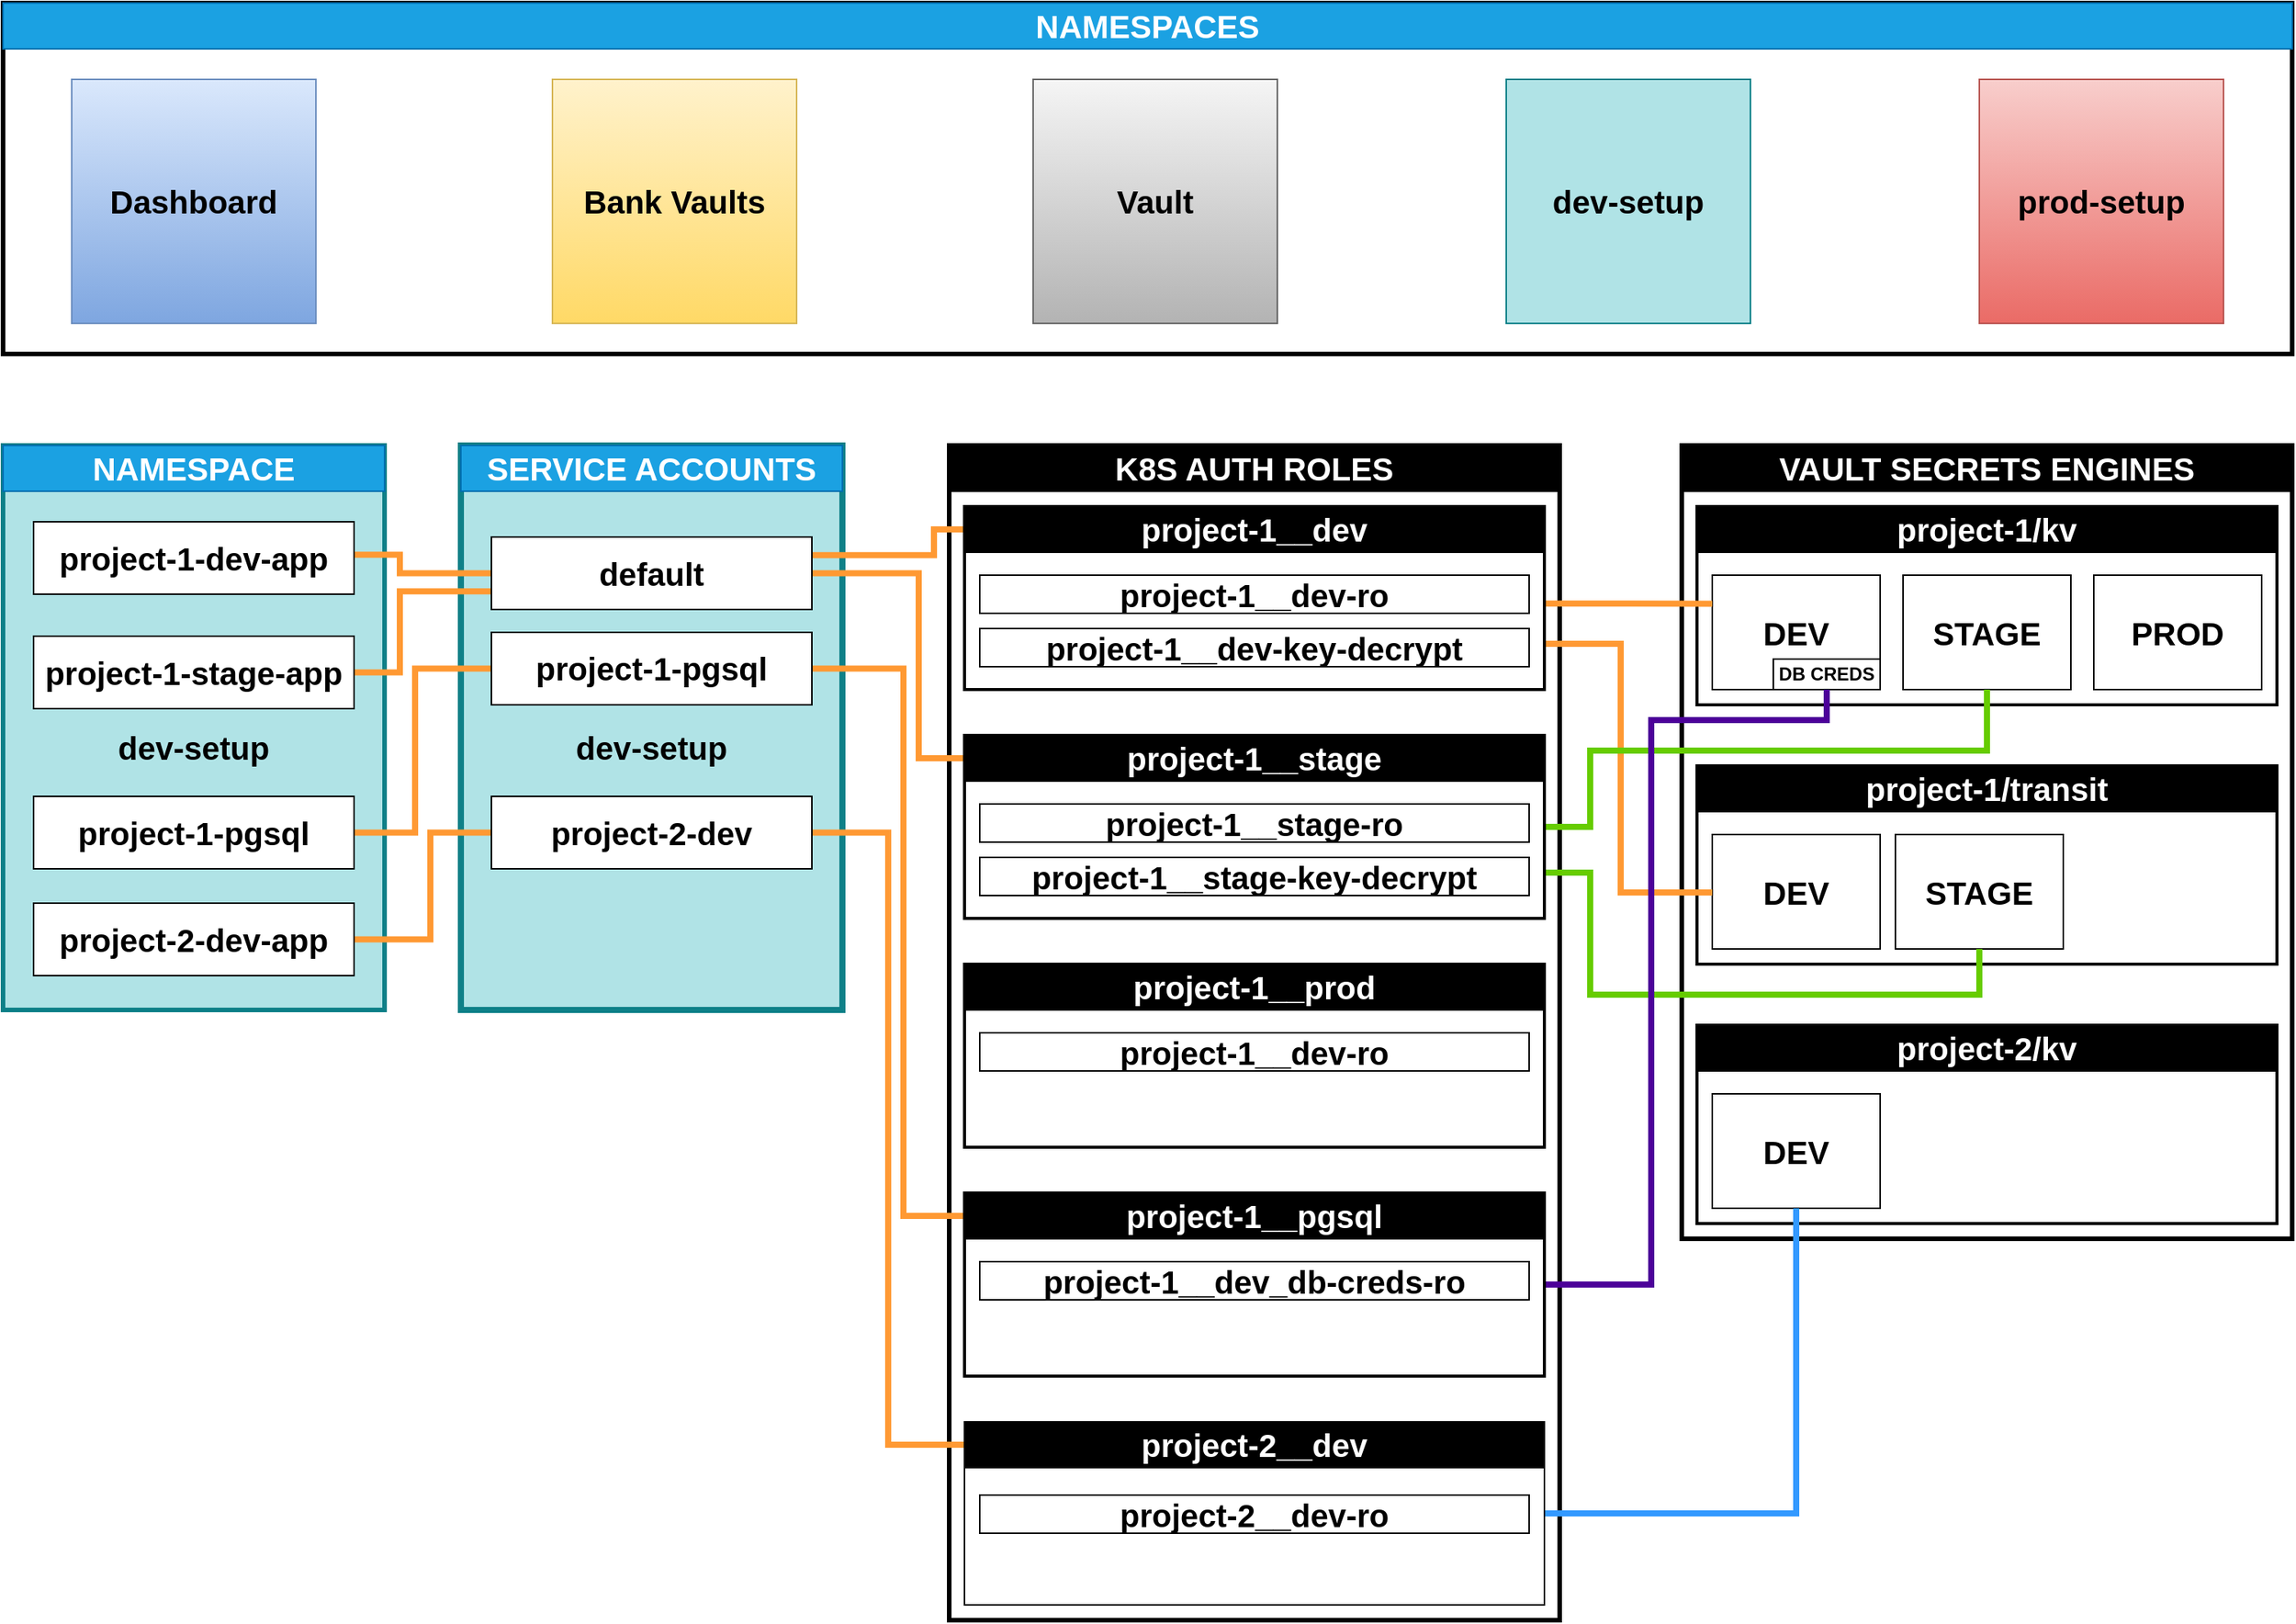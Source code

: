<mxfile version="14.6.13" type="device"><diagram id="BAF_-7gqzAUOzykMEZvE" name="Page-1"><mxGraphModel dx="2881" dy="2266" grid="1" gridSize="10" guides="1" tooltips="1" connect="1" arrows="1" fold="1" page="1" pageScale="1" pageWidth="850" pageHeight="1100" math="0" shadow="0"><root><mxCell id="0"/><mxCell id="1" parent="0"/><mxCell id="eI4nsN-iS0UbOhHZ_C9s-115" value="&lt;b&gt;&lt;br&gt;dev-setup&lt;/b&gt;" style="rounded=0;whiteSpace=wrap;html=1;fontSize=21;strokeWidth=4;fillColor=#b0e3e6;strokeColor=#0e8088;" vertex="1" parent="1"><mxGeometry x="120" y="280" width="250" height="370" as="geometry"/></mxCell><mxCell id="eI4nsN-iS0UbOhHZ_C9s-113" value="&lt;b&gt;&lt;br&gt;dev-setup&lt;/b&gt;" style="rounded=0;whiteSpace=wrap;html=1;fontSize=21;strokeWidth=3;fillColor=#b0e3e6;strokeColor=#0e8088;" vertex="1" parent="1"><mxGeometry x="-180" y="280" width="250" height="370" as="geometry"/></mxCell><mxCell id="eI4nsN-iS0UbOhHZ_C9s-38" value="" style="rounded=0;whiteSpace=wrap;html=1;strokeWidth=3;" vertex="1" parent="1"><mxGeometry x="-180" y="-10" width="1500" height="230" as="geometry"/></mxCell><mxCell id="eI4nsN-iS0UbOhHZ_C9s-2" value="Bank Vaults" style="whiteSpace=wrap;html=1;aspect=fixed;fontStyle=1;fontSize=21;gradientColor=#ffd966;fillColor=#fff2cc;strokeColor=#d6b656;" vertex="1" parent="1"><mxGeometry x="180" y="40" width="160" height="160" as="geometry"/></mxCell><mxCell id="eI4nsN-iS0UbOhHZ_C9s-3" value="Vault" style="whiteSpace=wrap;html=1;aspect=fixed;fontStyle=1;fontSize=21;gradientColor=#b3b3b3;fillColor=#f5f5f5;strokeColor=#666666;" vertex="1" parent="1"><mxGeometry x="495" y="40" width="160" height="160" as="geometry"/></mxCell><mxCell id="eI4nsN-iS0UbOhHZ_C9s-4" value="dev-setup" style="whiteSpace=wrap;html=1;aspect=fixed;fontStyle=1;fontSize=21;fillColor=#b0e3e6;strokeColor=#0e8088;" vertex="1" parent="1"><mxGeometry x="805" y="40" width="160" height="160" as="geometry"/></mxCell><mxCell id="eI4nsN-iS0UbOhHZ_C9s-5" value="prod-setup" style="whiteSpace=wrap;html=1;aspect=fixed;fontStyle=1;fontSize=21;gradientColor=#ea6b66;fillColor=#f8cecc;strokeColor=#b85450;" vertex="1" parent="1"><mxGeometry x="1115" y="40" width="160" height="160" as="geometry"/></mxCell><mxCell id="eI4nsN-iS0UbOhHZ_C9s-20" value="Dashboard" style="whiteSpace=wrap;html=1;aspect=fixed;fontStyle=1;fontSize=21;gradientColor=#7ea6e0;fillColor=#dae8fc;strokeColor=#6c8ebf;" vertex="1" parent="1"><mxGeometry x="-135" y="40" width="160" height="160" as="geometry"/></mxCell><mxCell id="eI4nsN-iS0UbOhHZ_C9s-24" value="SERVICE ACCOUNTS" style="rounded=0;whiteSpace=wrap;html=1;fontStyle=1;fontSize=21;fillColor=#1ba1e2;fontColor=#ffffff;strokeColor=#006EAF;" vertex="1" parent="1"><mxGeometry x="120" y="280" width="250" height="30" as="geometry"/></mxCell><mxCell id="eI4nsN-iS0UbOhHZ_C9s-39" value="NAMESPACES" style="rounded=0;whiteSpace=wrap;html=1;fontStyle=1;fontSize=21;fontColor=#ffffff;fillColor=#1ba1e2;strokeColor=#006EAF;" vertex="1" parent="1"><mxGeometry x="-180" y="-10" width="1500" height="30" as="geometry"/></mxCell><mxCell id="eI4nsN-iS0UbOhHZ_C9s-40" value="" style="rounded=0;whiteSpace=wrap;html=1;strokeWidth=3;" vertex="1" parent="1"><mxGeometry x="920" y="280" width="400" height="520" as="geometry"/></mxCell><mxCell id="eI4nsN-iS0UbOhHZ_C9s-41" value="VAULT SECRETS ENGINES" style="rounded=0;whiteSpace=wrap;html=1;fillColor=#000000;fontColor=#FFFFFF;fontStyle=1;fontSize=21;" vertex="1" parent="1"><mxGeometry x="920" y="280" width="400" height="30" as="geometry"/></mxCell><mxCell id="eI4nsN-iS0UbOhHZ_C9s-42" value="" style="rounded=0;whiteSpace=wrap;html=1;strokeWidth=2;" vertex="1" parent="1"><mxGeometry x="930" y="320" width="380" height="130" as="geometry"/></mxCell><mxCell id="eI4nsN-iS0UbOhHZ_C9s-43" value="project-1/kv" style="rounded=0;whiteSpace=wrap;html=1;fontStyle=1;fontSize=21;fontColor=#FFFFFF;fillColor=#000000;" vertex="1" parent="1"><mxGeometry x="930" y="320" width="380" height="30" as="geometry"/></mxCell><mxCell id="eI4nsN-iS0UbOhHZ_C9s-44" value="DEV" style="rounded=0;whiteSpace=wrap;html=1;fontStyle=1;fontSize=21;" vertex="1" parent="1"><mxGeometry x="940" y="365" width="110" height="75" as="geometry"/></mxCell><mxCell id="eI4nsN-iS0UbOhHZ_C9s-45" value="STAGE" style="rounded=0;whiteSpace=wrap;html=1;fontStyle=1;fontSize=21;" vertex="1" parent="1"><mxGeometry x="1065" y="365" width="110" height="75" as="geometry"/></mxCell><mxCell id="eI4nsN-iS0UbOhHZ_C9s-46" value="PROD" style="rounded=0;whiteSpace=wrap;html=1;fontStyle=1;fontSize=21;" vertex="1" parent="1"><mxGeometry x="1190" y="365" width="110" height="75" as="geometry"/></mxCell><mxCell id="eI4nsN-iS0UbOhHZ_C9s-47" value="" style="rounded=0;whiteSpace=wrap;html=1;strokeWidth=2;" vertex="1" parent="1"><mxGeometry x="930" y="660" width="380" height="130" as="geometry"/></mxCell><mxCell id="eI4nsN-iS0UbOhHZ_C9s-48" value="project-2/kv" style="rounded=0;whiteSpace=wrap;html=1;fillColor=#000000;fontStyle=1;fontSize=21;fontColor=#FFFFFF;" vertex="1" parent="1"><mxGeometry x="930" y="660" width="380" height="30" as="geometry"/></mxCell><mxCell id="eI4nsN-iS0UbOhHZ_C9s-49" value="DEV" style="rounded=0;whiteSpace=wrap;html=1;fontStyle=1;fontSize=21;" vertex="1" parent="1"><mxGeometry x="940" y="705" width="110" height="75" as="geometry"/></mxCell><mxCell id="eI4nsN-iS0UbOhHZ_C9s-59" value="" style="rounded=0;whiteSpace=wrap;html=1;strokeWidth=2;" vertex="1" parent="1"><mxGeometry x="930" y="490" width="380" height="130" as="geometry"/></mxCell><mxCell id="eI4nsN-iS0UbOhHZ_C9s-60" value="project-1/transit" style="rounded=0;whiteSpace=wrap;html=1;fontStyle=1;fillColor=#000000;fontColor=#FFFFFF;fontSize=21;" vertex="1" parent="1"><mxGeometry x="930" y="490" width="380" height="30" as="geometry"/></mxCell><mxCell id="eI4nsN-iS0UbOhHZ_C9s-61" value="DEV" style="rounded=0;whiteSpace=wrap;html=1;fontStyle=1;fontSize=21;" vertex="1" parent="1"><mxGeometry x="940" y="535" width="110" height="75" as="geometry"/></mxCell><mxCell id="eI4nsN-iS0UbOhHZ_C9s-62" value="STAGE" style="rounded=0;whiteSpace=wrap;html=1;fontStyle=1;fontSize=21;" vertex="1" parent="1"><mxGeometry x="1060" y="535" width="110" height="75" as="geometry"/></mxCell><mxCell id="eI4nsN-iS0UbOhHZ_C9s-68" value="DB CREDS" style="rounded=0;whiteSpace=wrap;html=1;fontStyle=1" vertex="1" parent="1"><mxGeometry x="980" y="420" width="70" height="20" as="geometry"/></mxCell><mxCell id="eI4nsN-iS0UbOhHZ_C9s-74" value="NAMESPACE" style="rounded=0;whiteSpace=wrap;html=1;fontSize=21;fontColor=#ffffff;fillColor=#1ba1e2;strokeColor=#006EAF;fontStyle=1" vertex="1" parent="1"><mxGeometry x="-180" y="280" width="250" height="30" as="geometry"/></mxCell><mxCell id="eI4nsN-iS0UbOhHZ_C9s-75" value="" style="rounded=0;whiteSpace=wrap;html=1;strokeWidth=3;" vertex="1" parent="1"><mxGeometry x="440" y="280" width="400" height="770" as="geometry"/></mxCell><mxCell id="eI4nsN-iS0UbOhHZ_C9s-76" value="K8S AUTH ROLES" style="rounded=0;whiteSpace=wrap;html=1;fillColor=#000000;fontColor=#FFFFFF;fontStyle=1;fontSize=21;" vertex="1" parent="1"><mxGeometry x="440" y="280" width="400" height="30" as="geometry"/></mxCell><mxCell id="eI4nsN-iS0UbOhHZ_C9s-129" style="edgeStyle=orthogonalEdgeStyle;rounded=0;orthogonalLoop=1;jettySize=auto;html=1;exitX=0;exitY=0.5;exitDx=0;exitDy=0;entryX=1;entryY=0.25;entryDx=0;entryDy=0;fontSize=21;fontColor=#FFFFFF;endArrow=none;endFill=0;strokeWidth=4;strokeColor=#FF9933;" edge="1" parent="1" source="eI4nsN-iS0UbOhHZ_C9s-78" target="eI4nsN-iS0UbOhHZ_C9s-117"><mxGeometry relative="1" as="geometry"><Array as="points"><mxPoint x="430" y="335"/><mxPoint x="430" y="352"/></Array></mxGeometry></mxCell><mxCell id="eI4nsN-iS0UbOhHZ_C9s-137" style="edgeStyle=orthogonalEdgeStyle;rounded=0;orthogonalLoop=1;jettySize=auto;html=1;exitX=0.999;exitY=0.53;exitDx=0;exitDy=0;entryX=0;entryY=0.25;entryDx=0;entryDy=0;fontSize=21;fontColor=#FFFFFF;endArrow=none;endFill=0;strokeColor=#FF9933;strokeWidth=4;exitPerimeter=0;" edge="1" parent="1" source="eI4nsN-iS0UbOhHZ_C9s-77" target="eI4nsN-iS0UbOhHZ_C9s-44"><mxGeometry relative="1" as="geometry"/></mxCell><mxCell id="eI4nsN-iS0UbOhHZ_C9s-138" style="edgeStyle=orthogonalEdgeStyle;rounded=0;orthogonalLoop=1;jettySize=auto;html=1;exitX=1;exitY=0.75;exitDx=0;exitDy=0;entryX=0;entryY=0.5;entryDx=0;entryDy=0;fontSize=21;fontColor=#FFFFFF;endArrow=none;endFill=0;strokeColor=#FF9933;strokeWidth=4;" edge="1" parent="1" source="eI4nsN-iS0UbOhHZ_C9s-77" target="eI4nsN-iS0UbOhHZ_C9s-61"><mxGeometry relative="1" as="geometry"><Array as="points"><mxPoint x="880" y="410"/><mxPoint x="880" y="573"/><mxPoint x="940" y="573"/></Array></mxGeometry></mxCell><mxCell id="eI4nsN-iS0UbOhHZ_C9s-77" value="" style="rounded=0;whiteSpace=wrap;html=1;strokeWidth=2;" vertex="1" parent="1"><mxGeometry x="450" y="320" width="380" height="120" as="geometry"/></mxCell><mxCell id="eI4nsN-iS0UbOhHZ_C9s-78" value="project-1__dev" style="rounded=0;whiteSpace=wrap;html=1;fontStyle=1;fontSize=21;fontColor=#FFFFFF;fillColor=#000000;" vertex="1" parent="1"><mxGeometry x="450" y="320" width="380" height="30" as="geometry"/></mxCell><mxCell id="eI4nsN-iS0UbOhHZ_C9s-79" value="&lt;span class=&quot;pl-s&quot;&gt;&lt;span class=&quot;pl-pds&quot;&gt;&lt;/span&gt;project-1__dev-ro&lt;/span&gt;" style="rounded=0;whiteSpace=wrap;html=1;fontStyle=1;fontSize=21;" vertex="1" parent="1"><mxGeometry x="460" y="365" width="360" height="25" as="geometry"/></mxCell><mxCell id="eI4nsN-iS0UbOhHZ_C9s-82" value="" style="rounded=0;whiteSpace=wrap;html=1;strokeWidth=2;" vertex="1" parent="1"><mxGeometry x="450" y="620" width="380" height="120" as="geometry"/></mxCell><mxCell id="eI4nsN-iS0UbOhHZ_C9s-83" value="project-1__prod" style="rounded=0;whiteSpace=wrap;html=1;fillColor=#000000;fontStyle=1;fontSize=21;fontColor=#FFFFFF;" vertex="1" parent="1"><mxGeometry x="450" y="620" width="380" height="30" as="geometry"/></mxCell><mxCell id="eI4nsN-iS0UbOhHZ_C9s-130" style="edgeStyle=orthogonalEdgeStyle;rounded=0;orthogonalLoop=1;jettySize=auto;html=1;exitX=0;exitY=0.5;exitDx=0;exitDy=0;entryX=1;entryY=0.5;entryDx=0;entryDy=0;fontSize=21;fontColor=#FFFFFF;endArrow=none;endFill=0;strokeWidth=4;strokeColor=#FF9933;" edge="1" parent="1" source="eI4nsN-iS0UbOhHZ_C9s-86" target="eI4nsN-iS0UbOhHZ_C9s-117"><mxGeometry relative="1" as="geometry"><Array as="points"><mxPoint x="420" y="485"/><mxPoint x="420" y="364"/></Array></mxGeometry></mxCell><mxCell id="eI4nsN-iS0UbOhHZ_C9s-134" style="edgeStyle=orthogonalEdgeStyle;rounded=0;orthogonalLoop=1;jettySize=auto;html=1;exitX=1;exitY=0.5;exitDx=0;exitDy=0;entryX=0.5;entryY=1;entryDx=0;entryDy=0;fontSize=21;fontColor=#FFFFFF;endArrow=none;endFill=0;strokeWidth=4;strokeColor=#66CC00;" edge="1" parent="1" source="eI4nsN-iS0UbOhHZ_C9s-85" target="eI4nsN-iS0UbOhHZ_C9s-45"><mxGeometry relative="1" as="geometry"><Array as="points"><mxPoint x="860" y="530"/><mxPoint x="860" y="480"/><mxPoint x="1120" y="480"/></Array></mxGeometry></mxCell><mxCell id="eI4nsN-iS0UbOhHZ_C9s-139" style="edgeStyle=orthogonalEdgeStyle;rounded=0;orthogonalLoop=1;jettySize=auto;html=1;exitX=1;exitY=0.75;exitDx=0;exitDy=0;entryX=0.5;entryY=1;entryDx=0;entryDy=0;fontSize=21;fontColor=#FFFFFF;endArrow=none;endFill=0;strokeWidth=4;strokeColor=#66CC00;" edge="1" parent="1" source="eI4nsN-iS0UbOhHZ_C9s-85" target="eI4nsN-iS0UbOhHZ_C9s-62"><mxGeometry relative="1" as="geometry"><Array as="points"><mxPoint x="860" y="560"/><mxPoint x="860" y="640"/><mxPoint x="1115" y="640"/></Array></mxGeometry></mxCell><mxCell id="eI4nsN-iS0UbOhHZ_C9s-85" value="" style="rounded=0;whiteSpace=wrap;html=1;strokeWidth=2;" vertex="1" parent="1"><mxGeometry x="450" y="470" width="380" height="120" as="geometry"/></mxCell><mxCell id="eI4nsN-iS0UbOhHZ_C9s-86" value="project-1__stage" style="rounded=0;whiteSpace=wrap;html=1;fontStyle=1;fillColor=#000000;fontColor=#FFFFFF;fontSize=21;" vertex="1" parent="1"><mxGeometry x="450" y="470" width="380" height="30" as="geometry"/></mxCell><mxCell id="eI4nsN-iS0UbOhHZ_C9s-131" style="edgeStyle=orthogonalEdgeStyle;rounded=0;orthogonalLoop=1;jettySize=auto;html=1;exitX=0;exitY=0.5;exitDx=0;exitDy=0;entryX=1;entryY=0.5;entryDx=0;entryDy=0;fontSize=21;fontColor=#FFFFFF;endArrow=none;endFill=0;strokeWidth=4;strokeColor=#FF9933;" edge="1" parent="1" source="eI4nsN-iS0UbOhHZ_C9s-91" target="eI4nsN-iS0UbOhHZ_C9s-116"><mxGeometry relative="1" as="geometry"><Array as="points"><mxPoint x="410" y="785"/><mxPoint x="410" y="426"/></Array></mxGeometry></mxCell><mxCell id="eI4nsN-iS0UbOhHZ_C9s-135" style="edgeStyle=orthogonalEdgeStyle;rounded=0;orthogonalLoop=1;jettySize=auto;html=1;exitX=1;exitY=0.5;exitDx=0;exitDy=0;entryX=0.5;entryY=1;entryDx=0;entryDy=0;fontSize=21;fontColor=#FFFFFF;endArrow=none;endFill=0;strokeWidth=4;strokeColor=#4C0099;" edge="1" parent="1" source="eI4nsN-iS0UbOhHZ_C9s-90" target="eI4nsN-iS0UbOhHZ_C9s-68"><mxGeometry relative="1" as="geometry"><Array as="points"><mxPoint x="900" y="830"/><mxPoint x="900" y="460"/><mxPoint x="1015" y="460"/></Array></mxGeometry></mxCell><mxCell id="eI4nsN-iS0UbOhHZ_C9s-90" value="" style="rounded=0;whiteSpace=wrap;html=1;strokeWidth=2;" vertex="1" parent="1"><mxGeometry x="450" y="770" width="380" height="120" as="geometry"/></mxCell><mxCell id="eI4nsN-iS0UbOhHZ_C9s-91" value="project-1__pgsql" style="rounded=0;whiteSpace=wrap;html=1;fillColor=#000000;fontStyle=1;fontSize=21;fontColor=#FFFFFF;" vertex="1" parent="1"><mxGeometry x="450" y="770" width="380" height="30" as="geometry"/></mxCell><mxCell id="eI4nsN-iS0UbOhHZ_C9s-132" style="edgeStyle=orthogonalEdgeStyle;rounded=0;orthogonalLoop=1;jettySize=auto;html=1;exitX=0;exitY=0.5;exitDx=0;exitDy=0;entryX=1;entryY=0.5;entryDx=0;entryDy=0;fontSize=21;fontColor=#FFFFFF;endArrow=none;endFill=0;strokeWidth=4;strokeColor=#FF9933;" edge="1" parent="1" source="eI4nsN-iS0UbOhHZ_C9s-94" target="eI4nsN-iS0UbOhHZ_C9s-118"><mxGeometry relative="1" as="geometry"/></mxCell><mxCell id="eI4nsN-iS0UbOhHZ_C9s-136" style="edgeStyle=orthogonalEdgeStyle;rounded=0;orthogonalLoop=1;jettySize=auto;html=1;exitX=1;exitY=0.5;exitDx=0;exitDy=0;entryX=0.5;entryY=1;entryDx=0;entryDy=0;fontSize=21;fontColor=#FFFFFF;endArrow=none;endFill=0;strokeWidth=4;strokeColor=#3399FF;" edge="1" parent="1" source="eI4nsN-iS0UbOhHZ_C9s-93" target="eI4nsN-iS0UbOhHZ_C9s-49"><mxGeometry relative="1" as="geometry"/></mxCell><mxCell id="eI4nsN-iS0UbOhHZ_C9s-93" value="" style="rounded=0;whiteSpace=wrap;html=1;" vertex="1" parent="1"><mxGeometry x="450" y="920" width="380" height="120" as="geometry"/></mxCell><mxCell id="eI4nsN-iS0UbOhHZ_C9s-94" value="project-2__dev" style="rounded=0;whiteSpace=wrap;html=1;fillColor=#000000;fontStyle=1;fontSize=21;fontColor=#FFFFFF;" vertex="1" parent="1"><mxGeometry x="450" y="920" width="380" height="30" as="geometry"/></mxCell><mxCell id="eI4nsN-iS0UbOhHZ_C9s-96" value="&lt;span class=&quot;pl-s&quot;&gt;project-1__dev-key-decrypt&lt;span class=&quot;pl-pds&quot;&gt;&lt;/span&gt;&lt;/span&gt;" style="rounded=0;whiteSpace=wrap;html=1;fontStyle=1;fontSize=21;" vertex="1" parent="1"><mxGeometry x="460" y="400" width="360" height="25" as="geometry"/></mxCell><mxCell id="eI4nsN-iS0UbOhHZ_C9s-97" value="&lt;span class=&quot;pl-s&quot;&gt;&lt;span class=&quot;pl-pds&quot;&gt;&lt;/span&gt;project-1__stage-ro&lt;/span&gt;" style="rounded=0;whiteSpace=wrap;html=1;fontStyle=1;fontSize=21;" vertex="1" parent="1"><mxGeometry x="460" y="515" width="360" height="25" as="geometry"/></mxCell><mxCell id="eI4nsN-iS0UbOhHZ_C9s-98" value="&lt;span class=&quot;pl-s&quot;&gt;project-1__stage-key-decrypt&lt;span class=&quot;pl-pds&quot;&gt;&lt;/span&gt;&lt;/span&gt;" style="rounded=0;whiteSpace=wrap;html=1;fontStyle=1;fontSize=21;" vertex="1" parent="1"><mxGeometry x="460" y="550.0" width="360" height="25" as="geometry"/></mxCell><mxCell id="eI4nsN-iS0UbOhHZ_C9s-99" value="&lt;span class=&quot;pl-s&quot;&gt;&lt;span class=&quot;pl-pds&quot;&gt;&lt;/span&gt;project-1__dev-ro&lt;/span&gt;" style="rounded=0;whiteSpace=wrap;html=1;fontStyle=1;fontSize=21;" vertex="1" parent="1"><mxGeometry x="460" y="665" width="360" height="25" as="geometry"/></mxCell><mxCell id="eI4nsN-iS0UbOhHZ_C9s-101" value="&lt;span class=&quot;pl-s&quot;&gt;project-1__dev_db-creds-ro&lt;span class=&quot;pl-pds&quot;&gt;&lt;/span&gt;&lt;/span&gt;" style="rounded=0;whiteSpace=wrap;html=1;fontStyle=1;fontSize=21;" vertex="1" parent="1"><mxGeometry x="460" y="815" width="360" height="25" as="geometry"/></mxCell><mxCell id="eI4nsN-iS0UbOhHZ_C9s-103" value="&lt;span class=&quot;pl-s&quot;&gt;&lt;span class=&quot;pl-pds&quot;&gt;&lt;/span&gt;project-2__dev-ro&lt;/span&gt;" style="rounded=0;whiteSpace=wrap;html=1;fontStyle=1;fontSize=21;" vertex="1" parent="1"><mxGeometry x="460" y="968" width="360" height="25" as="geometry"/></mxCell><mxCell id="eI4nsN-iS0UbOhHZ_C9s-120" style="edgeStyle=orthogonalEdgeStyle;rounded=0;orthogonalLoop=1;jettySize=auto;html=1;exitX=0.998;exitY=0.455;exitDx=0;exitDy=0;entryX=0;entryY=0.5;entryDx=0;entryDy=0;fontSize=21;fontColor=#FFFFFF;strokeWidth=4;exitPerimeter=0;endArrow=none;endFill=0;strokeColor=#FF9933;" edge="1" parent="1" source="eI4nsN-iS0UbOhHZ_C9s-107" target="eI4nsN-iS0UbOhHZ_C9s-117"><mxGeometry relative="1" as="geometry"><Array as="points"><mxPoint x="80" y="352"/><mxPoint x="80" y="364"/></Array></mxGeometry></mxCell><mxCell id="eI4nsN-iS0UbOhHZ_C9s-107" value="project-1-dev-app" style="rounded=0;whiteSpace=wrap;html=1;fontSize=21;strokeWidth=1;fontStyle=1" vertex="1" parent="1"><mxGeometry x="-160" y="330" width="210" height="47.5" as="geometry"/></mxCell><mxCell id="eI4nsN-iS0UbOhHZ_C9s-121" style="edgeStyle=orthogonalEdgeStyle;rounded=0;orthogonalLoop=1;jettySize=auto;html=1;exitX=1;exitY=0.5;exitDx=0;exitDy=0;entryX=0;entryY=0.75;entryDx=0;entryDy=0;fontSize=21;fontColor=#FFFFFF;strokeWidth=4;endArrow=none;endFill=0;strokeColor=#FF9933;" edge="1" parent="1" source="eI4nsN-iS0UbOhHZ_C9s-108" target="eI4nsN-iS0UbOhHZ_C9s-117"><mxGeometry relative="1" as="geometry"><Array as="points"><mxPoint x="80" y="429"/><mxPoint x="80" y="376"/></Array></mxGeometry></mxCell><mxCell id="eI4nsN-iS0UbOhHZ_C9s-108" value="project-1-stage-app" style="rounded=0;whiteSpace=wrap;html=1;fontSize=21;strokeWidth=1;fontStyle=1" vertex="1" parent="1"><mxGeometry x="-160" y="405" width="210" height="47.5" as="geometry"/></mxCell><mxCell id="eI4nsN-iS0UbOhHZ_C9s-122" style="edgeStyle=orthogonalEdgeStyle;rounded=0;orthogonalLoop=1;jettySize=auto;html=1;exitX=1;exitY=0.5;exitDx=0;exitDy=0;entryX=0;entryY=0.5;entryDx=0;entryDy=0;fontSize=21;fontColor=#FFFFFF;strokeWidth=4;endArrow=none;endFill=0;strokeColor=#FF9933;" edge="1" parent="1" source="eI4nsN-iS0UbOhHZ_C9s-112" target="eI4nsN-iS0UbOhHZ_C9s-116"><mxGeometry relative="1" as="geometry"><Array as="points"><mxPoint x="90" y="534"/><mxPoint x="90" y="426"/></Array></mxGeometry></mxCell><mxCell id="eI4nsN-iS0UbOhHZ_C9s-112" value="project-1-pgsql" style="rounded=0;whiteSpace=wrap;html=1;fontSize=21;strokeWidth=1;fontStyle=1" vertex="1" parent="1"><mxGeometry x="-160" y="510" width="210" height="47.5" as="geometry"/></mxCell><mxCell id="eI4nsN-iS0UbOhHZ_C9s-123" style="edgeStyle=orthogonalEdgeStyle;rounded=0;orthogonalLoop=1;jettySize=auto;html=1;exitX=1;exitY=0.5;exitDx=0;exitDy=0;entryX=0;entryY=0.5;entryDx=0;entryDy=0;fontSize=21;fontColor=#FFFFFF;strokeWidth=4;endArrow=none;endFill=0;strokeColor=#FF9933;" edge="1" parent="1" source="eI4nsN-iS0UbOhHZ_C9s-114" target="eI4nsN-iS0UbOhHZ_C9s-118"><mxGeometry relative="1" as="geometry"><Array as="points"><mxPoint x="100" y="604"/><mxPoint x="100" y="534"/></Array></mxGeometry></mxCell><mxCell id="eI4nsN-iS0UbOhHZ_C9s-114" value="project-2-dev-app" style="rounded=0;whiteSpace=wrap;html=1;fontSize=21;strokeWidth=1;fontStyle=1" vertex="1" parent="1"><mxGeometry x="-160" y="580" width="210" height="47.5" as="geometry"/></mxCell><mxCell id="eI4nsN-iS0UbOhHZ_C9s-116" value="project-1-pgsql" style="rounded=0;whiteSpace=wrap;html=1;fontSize=21;strokeWidth=1;fontStyle=1" vertex="1" parent="1"><mxGeometry x="140" y="402.5" width="210" height="47.5" as="geometry"/></mxCell><mxCell id="eI4nsN-iS0UbOhHZ_C9s-117" value="default" style="rounded=0;whiteSpace=wrap;html=1;fontSize=21;strokeWidth=1;fontStyle=1" vertex="1" parent="1"><mxGeometry x="140" y="340" width="210" height="47.5" as="geometry"/></mxCell><mxCell id="eI4nsN-iS0UbOhHZ_C9s-118" value="project-2-dev" style="rounded=0;whiteSpace=wrap;html=1;fontSize=21;strokeWidth=1;fontStyle=1" vertex="1" parent="1"><mxGeometry x="140" y="510" width="210" height="47.5" as="geometry"/></mxCell></root></mxGraphModel></diagram></mxfile>